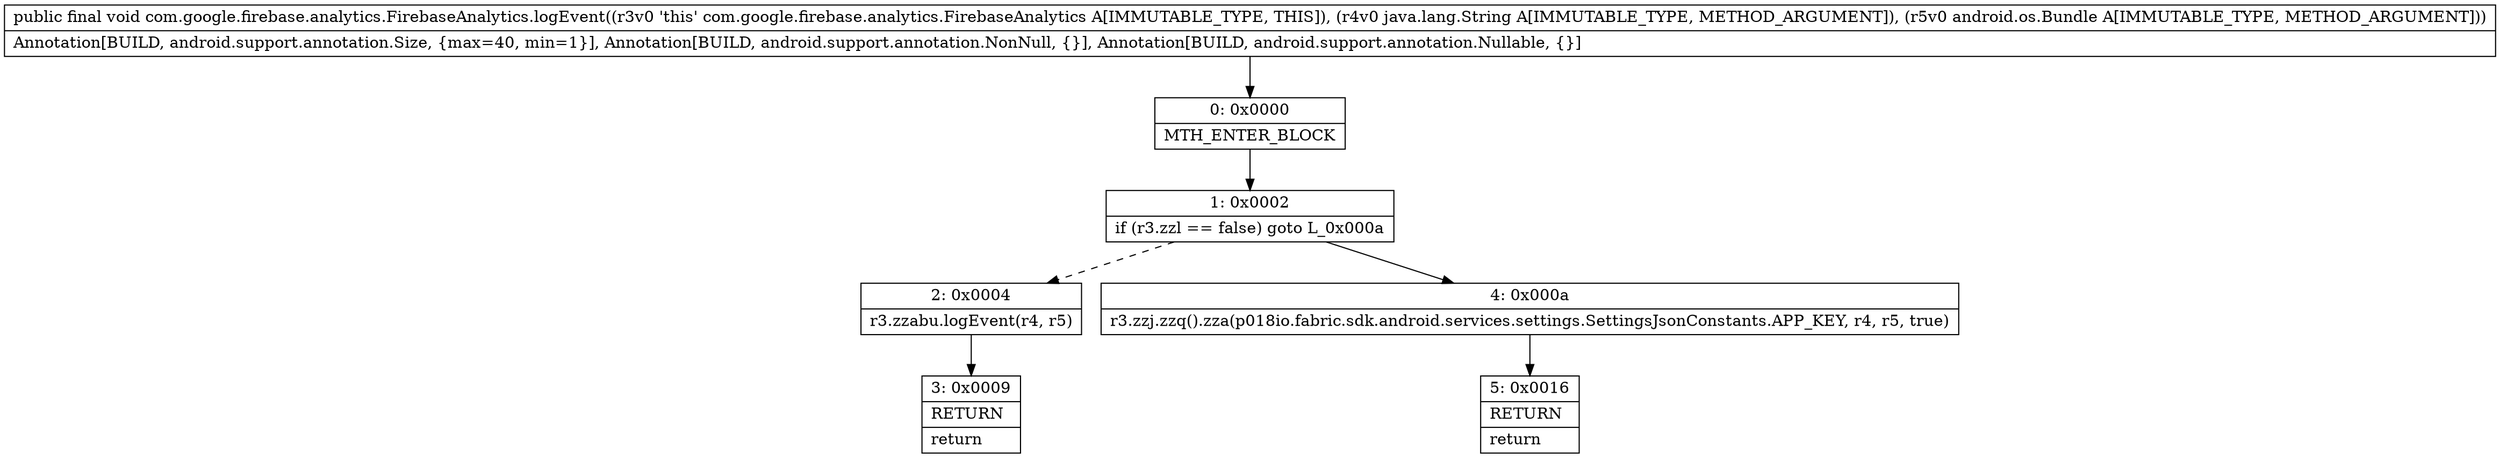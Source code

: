digraph "CFG forcom.google.firebase.analytics.FirebaseAnalytics.logEvent(Ljava\/lang\/String;Landroid\/os\/Bundle;)V" {
Node_0 [shape=record,label="{0\:\ 0x0000|MTH_ENTER_BLOCK\l}"];
Node_1 [shape=record,label="{1\:\ 0x0002|if (r3.zzl == false) goto L_0x000a\l}"];
Node_2 [shape=record,label="{2\:\ 0x0004|r3.zzabu.logEvent(r4, r5)\l}"];
Node_3 [shape=record,label="{3\:\ 0x0009|RETURN\l|return\l}"];
Node_4 [shape=record,label="{4\:\ 0x000a|r3.zzj.zzq().zza(p018io.fabric.sdk.android.services.settings.SettingsJsonConstants.APP_KEY, r4, r5, true)\l}"];
Node_5 [shape=record,label="{5\:\ 0x0016|RETURN\l|return\l}"];
MethodNode[shape=record,label="{public final void com.google.firebase.analytics.FirebaseAnalytics.logEvent((r3v0 'this' com.google.firebase.analytics.FirebaseAnalytics A[IMMUTABLE_TYPE, THIS]), (r4v0 java.lang.String A[IMMUTABLE_TYPE, METHOD_ARGUMENT]), (r5v0 android.os.Bundle A[IMMUTABLE_TYPE, METHOD_ARGUMENT]))  | Annotation[BUILD, android.support.annotation.Size, \{max=40, min=1\}], Annotation[BUILD, android.support.annotation.NonNull, \{\}], Annotation[BUILD, android.support.annotation.Nullable, \{\}]\l}"];
MethodNode -> Node_0;
Node_0 -> Node_1;
Node_1 -> Node_2[style=dashed];
Node_1 -> Node_4;
Node_2 -> Node_3;
Node_4 -> Node_5;
}


